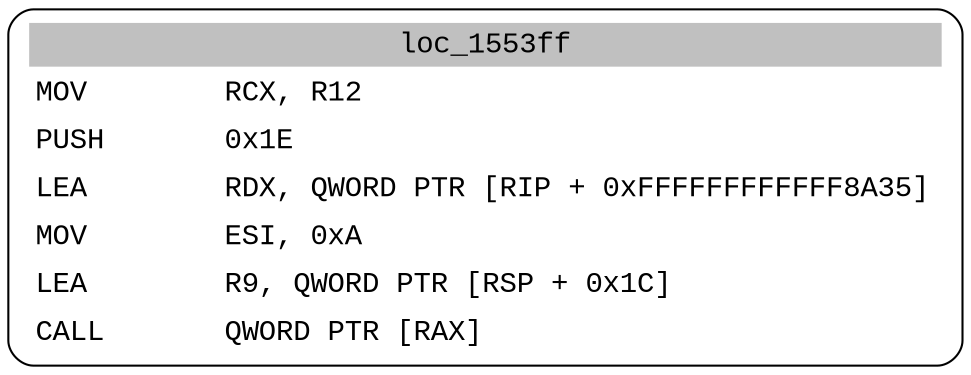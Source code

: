 digraph asm_graph {
1941 [
shape="Mrecord" fontname="Courier New"label =<<table border="0" cellborder="0" cellpadding="3"><tr><td align="center" colspan="2" bgcolor="grey">loc_1553ff</td></tr><tr><td align="left">MOV        RCX, R12</td></tr><tr><td align="left">PUSH       0x1E</td></tr><tr><td align="left">LEA        RDX, QWORD PTR [RIP + 0xFFFFFFFFFFFF8A35]</td></tr><tr><td align="left">MOV        ESI, 0xA</td></tr><tr><td align="left">LEA        R9, QWORD PTR [RSP + 0x1C]</td></tr><tr><td align="left">CALL       QWORD PTR [RAX]</td></tr></table>> ];
}